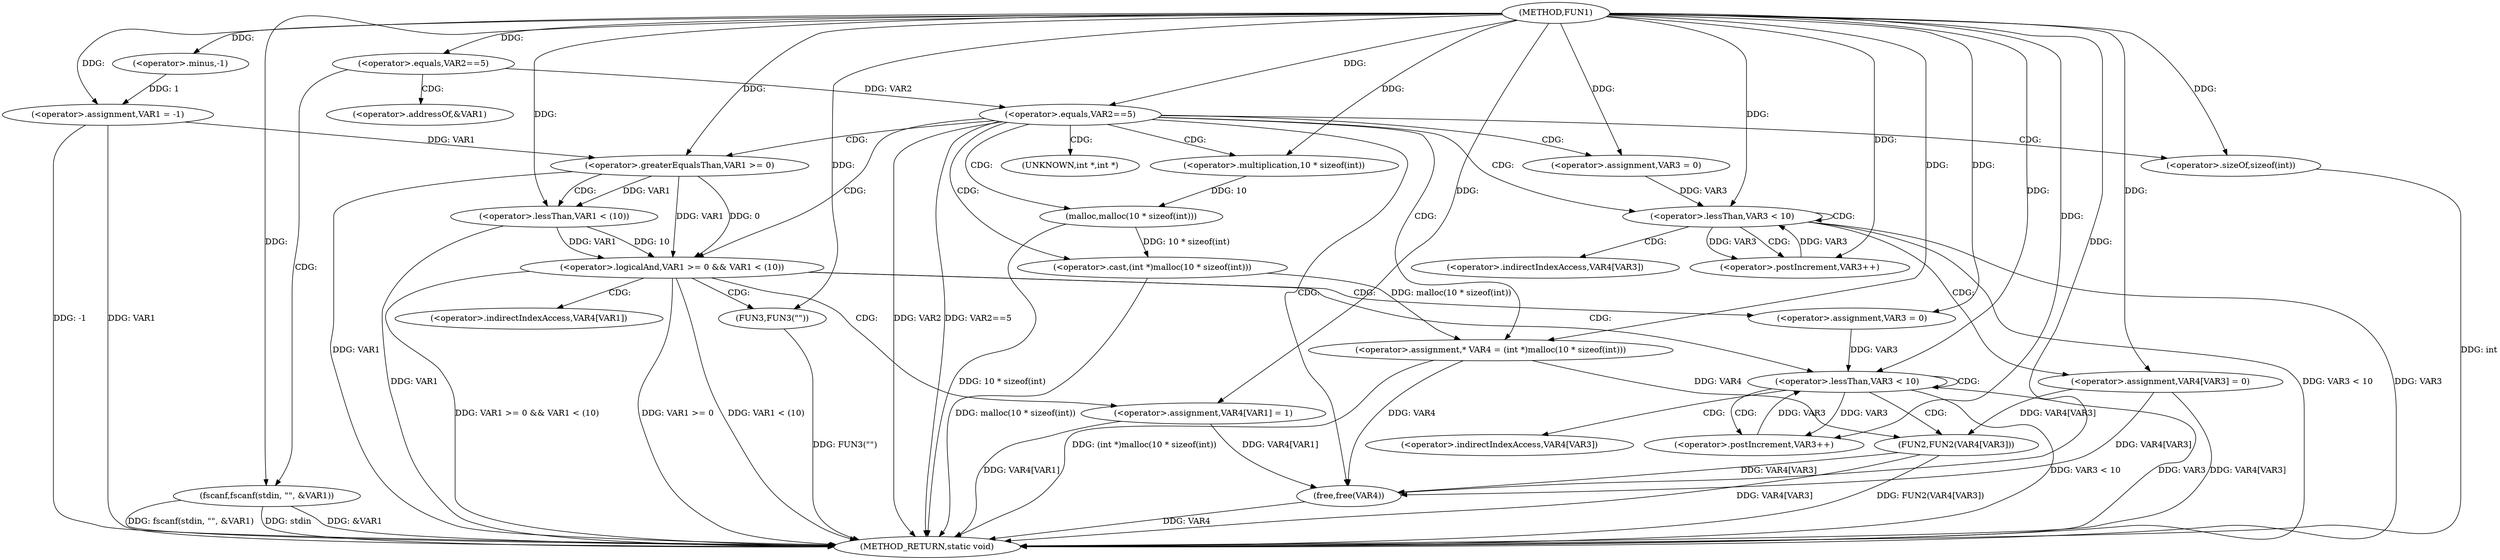 digraph FUN1 {  
"1000100" [label = "(METHOD,FUN1)" ]
"1000183" [label = "(METHOD_RETURN,static void)" ]
"1000103" [label = "(<operator>.assignment,VAR1 = -1)" ]
"1000105" [label = "(<operator>.minus,-1)" ]
"1000108" [label = "(<operator>.equals,VAR2==5)" ]
"1000112" [label = "(fscanf,fscanf(stdin, \"\", &VAR1))" ]
"1000118" [label = "(<operator>.equals,VAR2==5)" ]
"1000125" [label = "(<operator>.assignment,* VAR4 = (int *)malloc(10 * sizeof(int)))" ]
"1000127" [label = "(<operator>.cast,(int *)malloc(10 * sizeof(int)))" ]
"1000129" [label = "(malloc,malloc(10 * sizeof(int)))" ]
"1000130" [label = "(<operator>.multiplication,10 * sizeof(int))" ]
"1000132" [label = "(<operator>.sizeOf,sizeof(int))" ]
"1000135" [label = "(<operator>.assignment,VAR3 = 0)" ]
"1000138" [label = "(<operator>.lessThan,VAR3 < 10)" ]
"1000141" [label = "(<operator>.postIncrement,VAR3++)" ]
"1000144" [label = "(<operator>.assignment,VAR4[VAR3] = 0)" ]
"1000150" [label = "(<operator>.logicalAnd,VAR1 >= 0 && VAR1 < (10))" ]
"1000151" [label = "(<operator>.greaterEqualsThan,VAR1 >= 0)" ]
"1000154" [label = "(<operator>.lessThan,VAR1 < (10))" ]
"1000158" [label = "(<operator>.assignment,VAR4[VAR1] = 1)" ]
"1000164" [label = "(<operator>.assignment,VAR3 = 0)" ]
"1000167" [label = "(<operator>.lessThan,VAR3 < 10)" ]
"1000170" [label = "(<operator>.postIncrement,VAR3++)" ]
"1000173" [label = "(FUN2,FUN2(VAR4[VAR3]))" ]
"1000179" [label = "(FUN3,FUN3(\"\"))" ]
"1000181" [label = "(free,free(VAR4))" ]
"1000115" [label = "(<operator>.addressOf,&VAR1)" ]
"1000128" [label = "(UNKNOWN,int *,int *)" ]
"1000145" [label = "(<operator>.indirectIndexAccess,VAR4[VAR3])" ]
"1000159" [label = "(<operator>.indirectIndexAccess,VAR4[VAR1])" ]
"1000174" [label = "(<operator>.indirectIndexAccess,VAR4[VAR3])" ]
  "1000150" -> "1000183"  [ label = "DDG: VAR1 >= 0"] 
  "1000103" -> "1000183"  [ label = "DDG: -1"] 
  "1000151" -> "1000183"  [ label = "DDG: VAR1"] 
  "1000112" -> "1000183"  [ label = "DDG: &VAR1"] 
  "1000125" -> "1000183"  [ label = "DDG: (int *)malloc(10 * sizeof(int))"] 
  "1000118" -> "1000183"  [ label = "DDG: VAR2==5"] 
  "1000150" -> "1000183"  [ label = "DDG: VAR1 < (10)"] 
  "1000144" -> "1000183"  [ label = "DDG: VAR4[VAR3]"] 
  "1000138" -> "1000183"  [ label = "DDG: VAR3 < 10"] 
  "1000118" -> "1000183"  [ label = "DDG: VAR2"] 
  "1000173" -> "1000183"  [ label = "DDG: VAR4[VAR3]"] 
  "1000181" -> "1000183"  [ label = "DDG: VAR4"] 
  "1000158" -> "1000183"  [ label = "DDG: VAR4[VAR1]"] 
  "1000167" -> "1000183"  [ label = "DDG: VAR3"] 
  "1000129" -> "1000183"  [ label = "DDG: 10 * sizeof(int)"] 
  "1000179" -> "1000183"  [ label = "DDG: FUN3(\"\")"] 
  "1000103" -> "1000183"  [ label = "DDG: VAR1"] 
  "1000138" -> "1000183"  [ label = "DDG: VAR3"] 
  "1000127" -> "1000183"  [ label = "DDG: malloc(10 * sizeof(int))"] 
  "1000154" -> "1000183"  [ label = "DDG: VAR1"] 
  "1000167" -> "1000183"  [ label = "DDG: VAR3 < 10"] 
  "1000132" -> "1000183"  [ label = "DDG: int"] 
  "1000112" -> "1000183"  [ label = "DDG: fscanf(stdin, \"\", &VAR1)"] 
  "1000112" -> "1000183"  [ label = "DDG: stdin"] 
  "1000173" -> "1000183"  [ label = "DDG: FUN2(VAR4[VAR3])"] 
  "1000150" -> "1000183"  [ label = "DDG: VAR1 >= 0 && VAR1 < (10)"] 
  "1000105" -> "1000103"  [ label = "DDG: 1"] 
  "1000100" -> "1000103"  [ label = "DDG: "] 
  "1000100" -> "1000105"  [ label = "DDG: "] 
  "1000100" -> "1000108"  [ label = "DDG: "] 
  "1000100" -> "1000112"  [ label = "DDG: "] 
  "1000108" -> "1000118"  [ label = "DDG: VAR2"] 
  "1000100" -> "1000118"  [ label = "DDG: "] 
  "1000127" -> "1000125"  [ label = "DDG: malloc(10 * sizeof(int))"] 
  "1000100" -> "1000125"  [ label = "DDG: "] 
  "1000129" -> "1000127"  [ label = "DDG: 10 * sizeof(int)"] 
  "1000130" -> "1000129"  [ label = "DDG: 10"] 
  "1000100" -> "1000130"  [ label = "DDG: "] 
  "1000100" -> "1000132"  [ label = "DDG: "] 
  "1000100" -> "1000135"  [ label = "DDG: "] 
  "1000141" -> "1000138"  [ label = "DDG: VAR3"] 
  "1000135" -> "1000138"  [ label = "DDG: VAR3"] 
  "1000100" -> "1000138"  [ label = "DDG: "] 
  "1000138" -> "1000141"  [ label = "DDG: VAR3"] 
  "1000100" -> "1000141"  [ label = "DDG: "] 
  "1000100" -> "1000144"  [ label = "DDG: "] 
  "1000151" -> "1000150"  [ label = "DDG: VAR1"] 
  "1000151" -> "1000150"  [ label = "DDG: 0"] 
  "1000103" -> "1000151"  [ label = "DDG: VAR1"] 
  "1000100" -> "1000151"  [ label = "DDG: "] 
  "1000154" -> "1000150"  [ label = "DDG: VAR1"] 
  "1000154" -> "1000150"  [ label = "DDG: 10"] 
  "1000151" -> "1000154"  [ label = "DDG: VAR1"] 
  "1000100" -> "1000154"  [ label = "DDG: "] 
  "1000100" -> "1000158"  [ label = "DDG: "] 
  "1000100" -> "1000164"  [ label = "DDG: "] 
  "1000170" -> "1000167"  [ label = "DDG: VAR3"] 
  "1000164" -> "1000167"  [ label = "DDG: VAR3"] 
  "1000100" -> "1000167"  [ label = "DDG: "] 
  "1000167" -> "1000170"  [ label = "DDG: VAR3"] 
  "1000100" -> "1000170"  [ label = "DDG: "] 
  "1000125" -> "1000173"  [ label = "DDG: VAR4"] 
  "1000144" -> "1000173"  [ label = "DDG: VAR4[VAR3]"] 
  "1000100" -> "1000179"  [ label = "DDG: "] 
  "1000158" -> "1000181"  [ label = "DDG: VAR4[VAR1]"] 
  "1000125" -> "1000181"  [ label = "DDG: VAR4"] 
  "1000144" -> "1000181"  [ label = "DDG: VAR4[VAR3]"] 
  "1000173" -> "1000181"  [ label = "DDG: VAR4[VAR3]"] 
  "1000100" -> "1000181"  [ label = "DDG: "] 
  "1000108" -> "1000112"  [ label = "CDG: "] 
  "1000108" -> "1000115"  [ label = "CDG: "] 
  "1000118" -> "1000125"  [ label = "CDG: "] 
  "1000118" -> "1000127"  [ label = "CDG: "] 
  "1000118" -> "1000128"  [ label = "CDG: "] 
  "1000118" -> "1000150"  [ label = "CDG: "] 
  "1000118" -> "1000135"  [ label = "CDG: "] 
  "1000118" -> "1000132"  [ label = "CDG: "] 
  "1000118" -> "1000129"  [ label = "CDG: "] 
  "1000118" -> "1000151"  [ label = "CDG: "] 
  "1000118" -> "1000130"  [ label = "CDG: "] 
  "1000118" -> "1000138"  [ label = "CDG: "] 
  "1000118" -> "1000181"  [ label = "CDG: "] 
  "1000138" -> "1000141"  [ label = "CDG: "] 
  "1000138" -> "1000144"  [ label = "CDG: "] 
  "1000138" -> "1000145"  [ label = "CDG: "] 
  "1000138" -> "1000138"  [ label = "CDG: "] 
  "1000150" -> "1000164"  [ label = "CDG: "] 
  "1000150" -> "1000159"  [ label = "CDG: "] 
  "1000150" -> "1000167"  [ label = "CDG: "] 
  "1000150" -> "1000158"  [ label = "CDG: "] 
  "1000150" -> "1000179"  [ label = "CDG: "] 
  "1000151" -> "1000154"  [ label = "CDG: "] 
  "1000167" -> "1000174"  [ label = "CDG: "] 
  "1000167" -> "1000167"  [ label = "CDG: "] 
  "1000167" -> "1000173"  [ label = "CDG: "] 
  "1000167" -> "1000170"  [ label = "CDG: "] 
}
